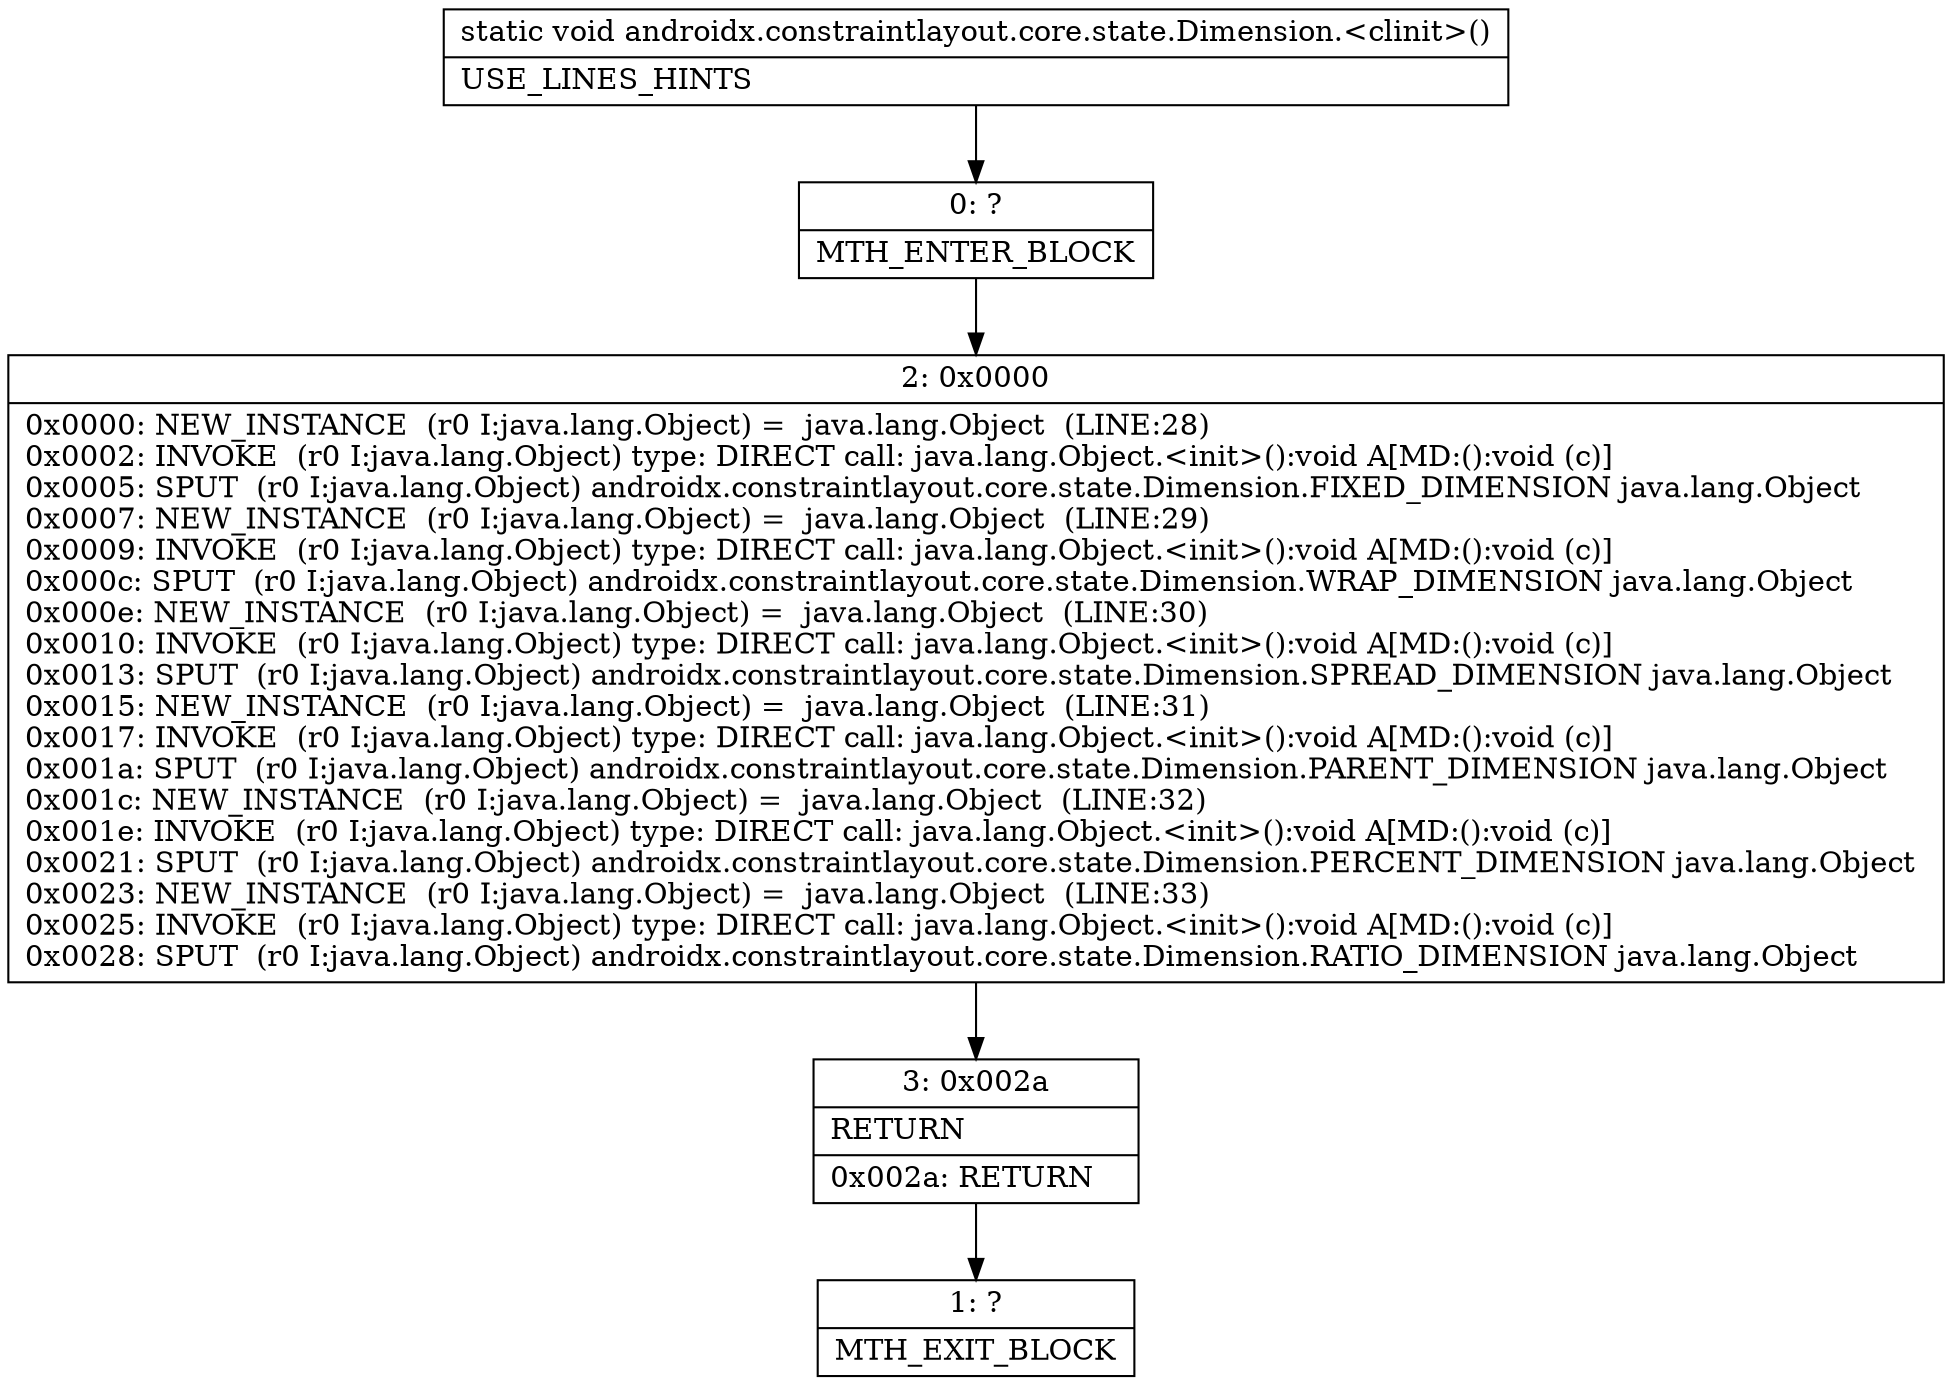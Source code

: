 digraph "CFG forandroidx.constraintlayout.core.state.Dimension.\<clinit\>()V" {
Node_0 [shape=record,label="{0\:\ ?|MTH_ENTER_BLOCK\l}"];
Node_2 [shape=record,label="{2\:\ 0x0000|0x0000: NEW_INSTANCE  (r0 I:java.lang.Object) =  java.lang.Object  (LINE:28)\l0x0002: INVOKE  (r0 I:java.lang.Object) type: DIRECT call: java.lang.Object.\<init\>():void A[MD:():void (c)]\l0x0005: SPUT  (r0 I:java.lang.Object) androidx.constraintlayout.core.state.Dimension.FIXED_DIMENSION java.lang.Object \l0x0007: NEW_INSTANCE  (r0 I:java.lang.Object) =  java.lang.Object  (LINE:29)\l0x0009: INVOKE  (r0 I:java.lang.Object) type: DIRECT call: java.lang.Object.\<init\>():void A[MD:():void (c)]\l0x000c: SPUT  (r0 I:java.lang.Object) androidx.constraintlayout.core.state.Dimension.WRAP_DIMENSION java.lang.Object \l0x000e: NEW_INSTANCE  (r0 I:java.lang.Object) =  java.lang.Object  (LINE:30)\l0x0010: INVOKE  (r0 I:java.lang.Object) type: DIRECT call: java.lang.Object.\<init\>():void A[MD:():void (c)]\l0x0013: SPUT  (r0 I:java.lang.Object) androidx.constraintlayout.core.state.Dimension.SPREAD_DIMENSION java.lang.Object \l0x0015: NEW_INSTANCE  (r0 I:java.lang.Object) =  java.lang.Object  (LINE:31)\l0x0017: INVOKE  (r0 I:java.lang.Object) type: DIRECT call: java.lang.Object.\<init\>():void A[MD:():void (c)]\l0x001a: SPUT  (r0 I:java.lang.Object) androidx.constraintlayout.core.state.Dimension.PARENT_DIMENSION java.lang.Object \l0x001c: NEW_INSTANCE  (r0 I:java.lang.Object) =  java.lang.Object  (LINE:32)\l0x001e: INVOKE  (r0 I:java.lang.Object) type: DIRECT call: java.lang.Object.\<init\>():void A[MD:():void (c)]\l0x0021: SPUT  (r0 I:java.lang.Object) androidx.constraintlayout.core.state.Dimension.PERCENT_DIMENSION java.lang.Object \l0x0023: NEW_INSTANCE  (r0 I:java.lang.Object) =  java.lang.Object  (LINE:33)\l0x0025: INVOKE  (r0 I:java.lang.Object) type: DIRECT call: java.lang.Object.\<init\>():void A[MD:():void (c)]\l0x0028: SPUT  (r0 I:java.lang.Object) androidx.constraintlayout.core.state.Dimension.RATIO_DIMENSION java.lang.Object \l}"];
Node_3 [shape=record,label="{3\:\ 0x002a|RETURN\l|0x002a: RETURN   \l}"];
Node_1 [shape=record,label="{1\:\ ?|MTH_EXIT_BLOCK\l}"];
MethodNode[shape=record,label="{static void androidx.constraintlayout.core.state.Dimension.\<clinit\>()  | USE_LINES_HINTS\l}"];
MethodNode -> Node_0;Node_0 -> Node_2;
Node_2 -> Node_3;
Node_3 -> Node_1;
}

